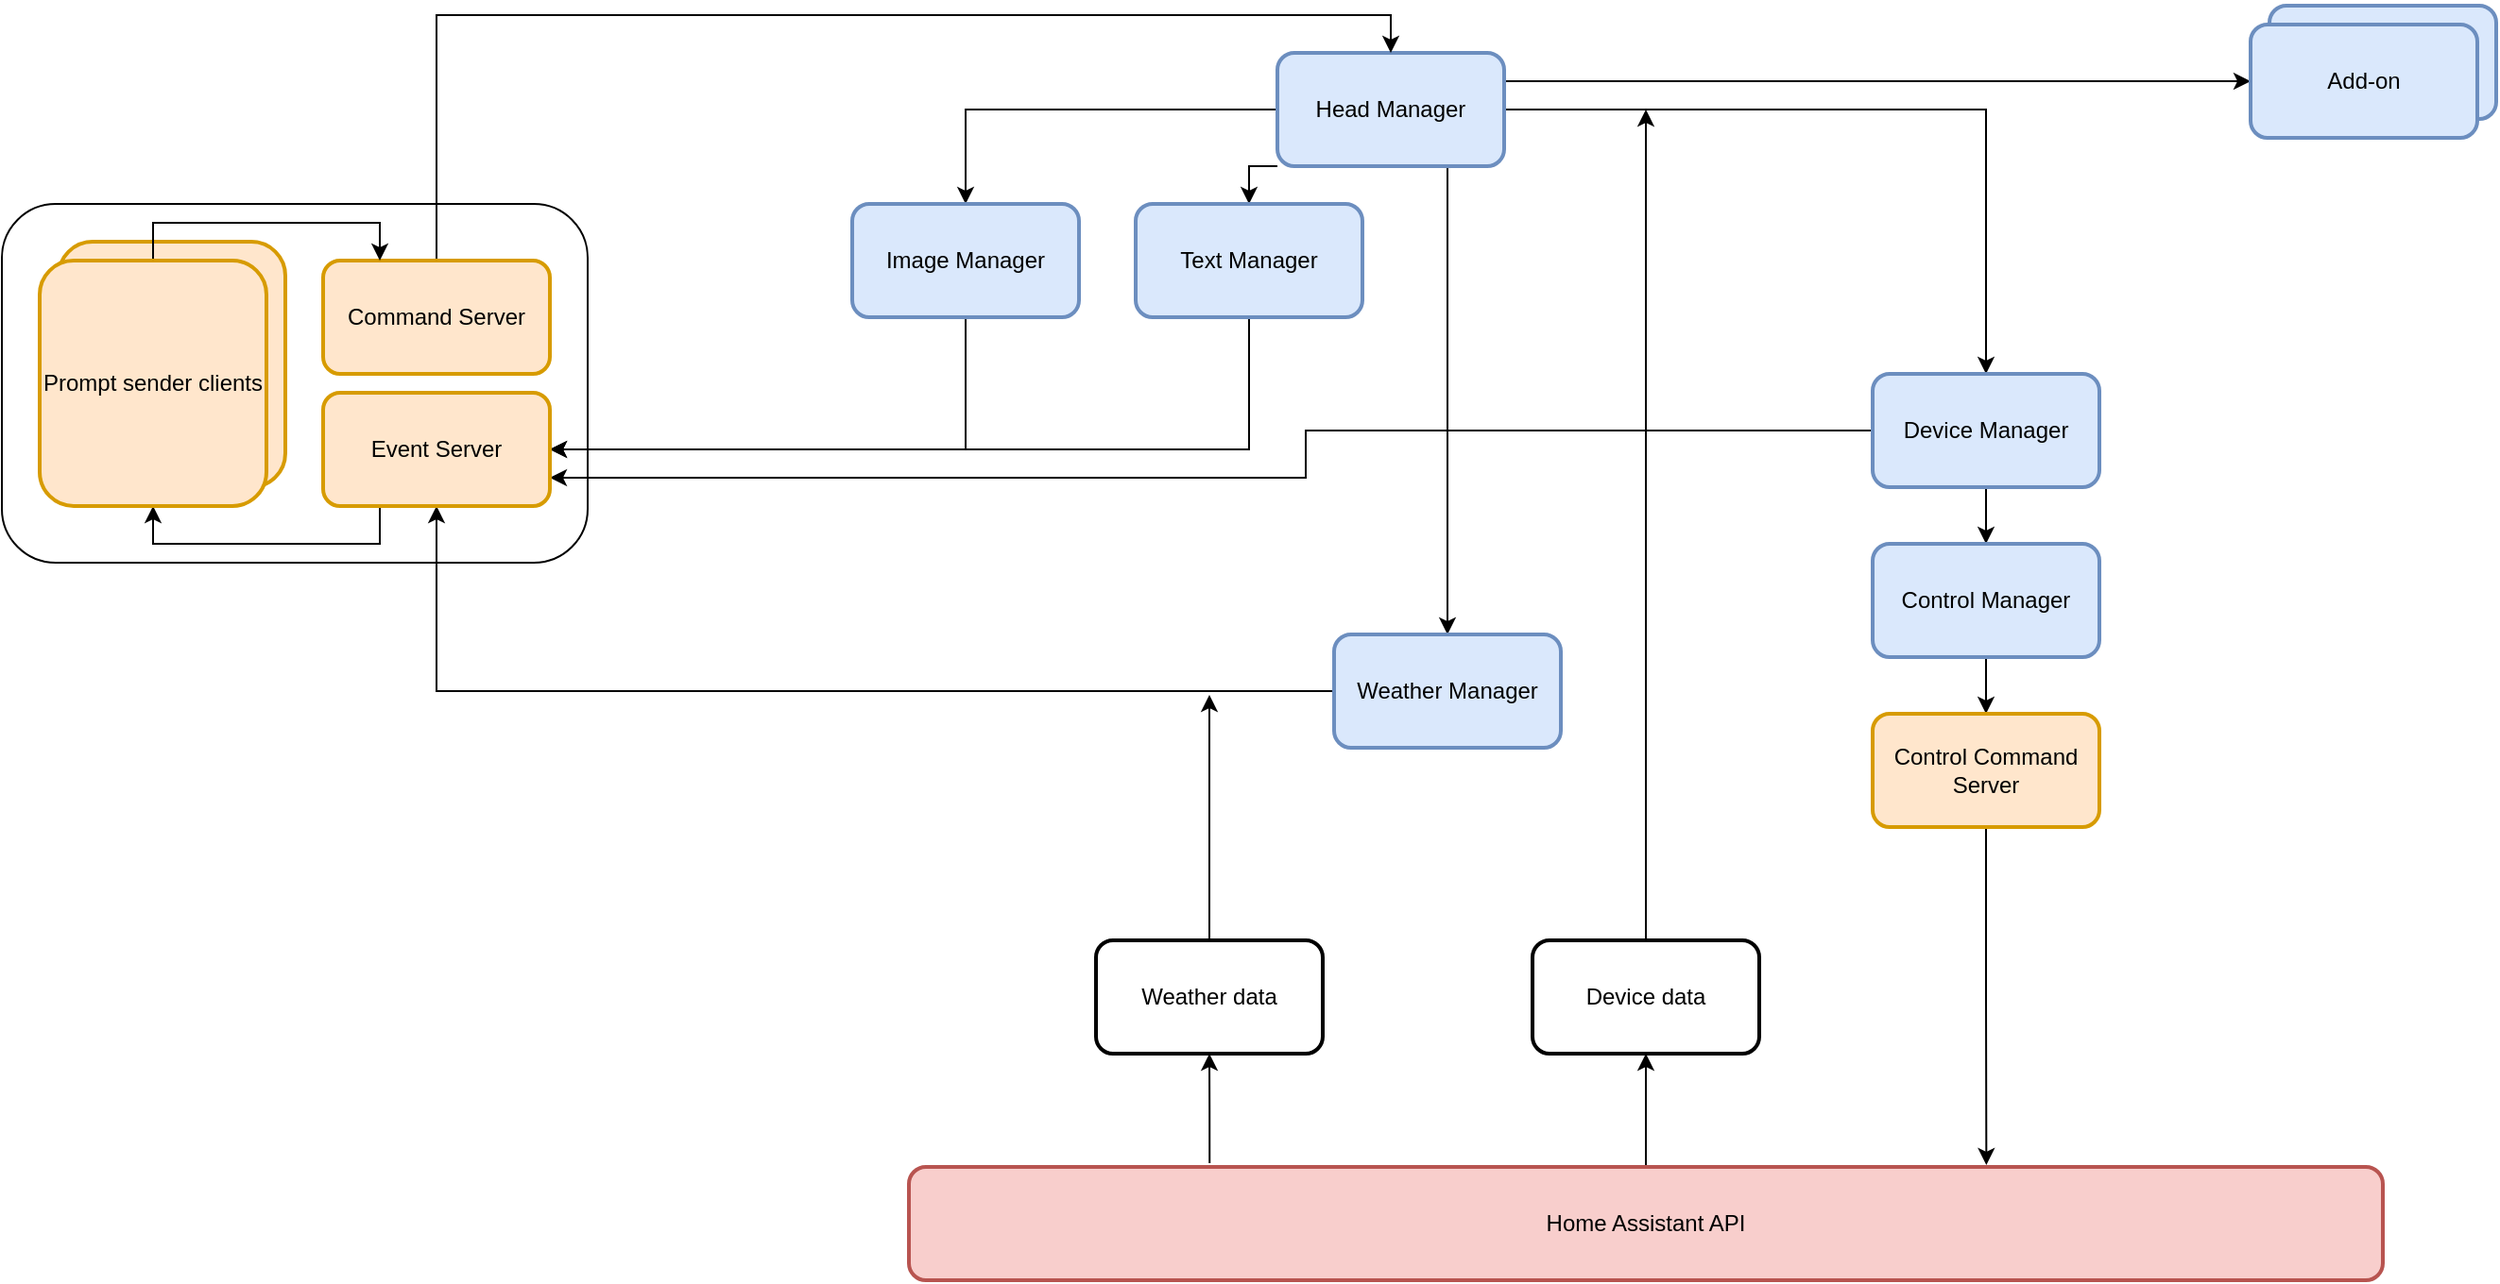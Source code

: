 <mxfile version="22.0.4" type="github">
  <diagram name="Page-1" id="LYBFIsU-nTZuqxGPaN_8">
    <mxGraphModel dx="2284" dy="758" grid="1" gridSize="10" guides="1" tooltips="1" connect="1" arrows="1" fold="1" page="1" pageScale="1" pageWidth="850" pageHeight="1100" math="0" shadow="0">
      <root>
        <mxCell id="0" />
        <mxCell id="1" parent="0" />
        <mxCell id="9oKlaIfxjrkKxlZmhl9W-42" value="" style="rounded=1;whiteSpace=wrap;html=1;" vertex="1" parent="1">
          <mxGeometry x="-370" y="130" width="310" height="190" as="geometry" />
        </mxCell>
        <mxCell id="9oKlaIfxjrkKxlZmhl9W-49" value="" style="rounded=1;whiteSpace=wrap;html=1;fillColor=#ffe6cc;strokeColor=#d79b00;strokeWidth=2;" vertex="1" parent="1">
          <mxGeometry x="-340" y="150" width="120" height="130" as="geometry" />
        </mxCell>
        <mxCell id="9oKlaIfxjrkKxlZmhl9W-27" style="edgeStyle=orthogonalEdgeStyle;rounded=0;orthogonalLoop=1;jettySize=auto;html=1;exitX=0;exitY=0.5;exitDx=0;exitDy=0;entryX=0.5;entryY=0;entryDx=0;entryDy=0;" edge="1" parent="1" source="9oKlaIfxjrkKxlZmhl9W-1" target="9oKlaIfxjrkKxlZmhl9W-25">
          <mxGeometry relative="1" as="geometry" />
        </mxCell>
        <mxCell id="9oKlaIfxjrkKxlZmhl9W-28" style="edgeStyle=orthogonalEdgeStyle;rounded=0;orthogonalLoop=1;jettySize=auto;html=1;exitX=0;exitY=1;exitDx=0;exitDy=0;entryX=0.5;entryY=0;entryDx=0;entryDy=0;" edge="1" parent="1" source="9oKlaIfxjrkKxlZmhl9W-1" target="9oKlaIfxjrkKxlZmhl9W-4">
          <mxGeometry relative="1" as="geometry" />
        </mxCell>
        <mxCell id="9oKlaIfxjrkKxlZmhl9W-30" style="edgeStyle=orthogonalEdgeStyle;rounded=0;orthogonalLoop=1;jettySize=auto;html=1;exitX=1;exitY=0.5;exitDx=0;exitDy=0;entryX=0.5;entryY=0;entryDx=0;entryDy=0;" edge="1" parent="1" source="9oKlaIfxjrkKxlZmhl9W-1" target="9oKlaIfxjrkKxlZmhl9W-20">
          <mxGeometry relative="1" as="geometry" />
        </mxCell>
        <mxCell id="9oKlaIfxjrkKxlZmhl9W-35" style="edgeStyle=orthogonalEdgeStyle;rounded=0;orthogonalLoop=1;jettySize=auto;html=1;exitX=1;exitY=0.25;exitDx=0;exitDy=0;entryX=0;entryY=0.5;entryDx=0;entryDy=0;" edge="1" parent="1" source="9oKlaIfxjrkKxlZmhl9W-1" target="9oKlaIfxjrkKxlZmhl9W-33">
          <mxGeometry relative="1" as="geometry" />
        </mxCell>
        <mxCell id="9oKlaIfxjrkKxlZmhl9W-66" style="edgeStyle=orthogonalEdgeStyle;rounded=0;orthogonalLoop=1;jettySize=auto;html=1;exitX=0.75;exitY=1;exitDx=0;exitDy=0;entryX=0.5;entryY=0;entryDx=0;entryDy=0;" edge="1" parent="1" source="9oKlaIfxjrkKxlZmhl9W-1" target="9oKlaIfxjrkKxlZmhl9W-22">
          <mxGeometry relative="1" as="geometry" />
        </mxCell>
        <mxCell id="9oKlaIfxjrkKxlZmhl9W-1" value="Head Manager" style="rounded=1;whiteSpace=wrap;html=1;fillColor=#dae8fc;strokeColor=#6c8ebf;strokeWidth=2;" vertex="1" parent="1">
          <mxGeometry x="305" y="50" width="120" height="60" as="geometry" />
        </mxCell>
        <mxCell id="9oKlaIfxjrkKxlZmhl9W-45" style="edgeStyle=orthogonalEdgeStyle;rounded=0;orthogonalLoop=1;jettySize=auto;html=1;exitX=0.5;exitY=1;exitDx=0;exitDy=0;entryX=1;entryY=0.5;entryDx=0;entryDy=0;" edge="1" parent="1" source="9oKlaIfxjrkKxlZmhl9W-4" target="9oKlaIfxjrkKxlZmhl9W-39">
          <mxGeometry relative="1" as="geometry" />
        </mxCell>
        <mxCell id="9oKlaIfxjrkKxlZmhl9W-4" value="Text Manager" style="rounded=1;whiteSpace=wrap;html=1;fillColor=#dae8fc;strokeColor=#6c8ebf;strokeWidth=2;" vertex="1" parent="1">
          <mxGeometry x="230" y="130" width="120" height="60" as="geometry" />
        </mxCell>
        <mxCell id="9oKlaIfxjrkKxlZmhl9W-85" style="edgeStyle=orthogonalEdgeStyle;rounded=0;orthogonalLoop=1;jettySize=auto;html=1;exitX=0.5;exitY=1;exitDx=0;exitDy=0;entryX=0.5;entryY=0;entryDx=0;entryDy=0;" edge="1" parent="1" source="9oKlaIfxjrkKxlZmhl9W-20" target="9oKlaIfxjrkKxlZmhl9W-47">
          <mxGeometry relative="1" as="geometry" />
        </mxCell>
        <mxCell id="9oKlaIfxjrkKxlZmhl9W-88" style="edgeStyle=orthogonalEdgeStyle;rounded=0;orthogonalLoop=1;jettySize=auto;html=1;exitX=0;exitY=0.5;exitDx=0;exitDy=0;entryX=1;entryY=0.75;entryDx=0;entryDy=0;" edge="1" parent="1" source="9oKlaIfxjrkKxlZmhl9W-20" target="9oKlaIfxjrkKxlZmhl9W-39">
          <mxGeometry relative="1" as="geometry">
            <Array as="points">
              <mxPoint x="320" y="250" />
              <mxPoint x="320" y="275" />
            </Array>
          </mxGeometry>
        </mxCell>
        <mxCell id="9oKlaIfxjrkKxlZmhl9W-20" value="Device Manager" style="rounded=1;whiteSpace=wrap;html=1;fillColor=#dae8fc;strokeColor=#6c8ebf;strokeWidth=2;" vertex="1" parent="1">
          <mxGeometry x="620" y="220" width="120" height="60" as="geometry" />
        </mxCell>
        <mxCell id="9oKlaIfxjrkKxlZmhl9W-69" style="edgeStyle=orthogonalEdgeStyle;rounded=0;orthogonalLoop=1;jettySize=auto;html=1;exitX=0;exitY=0.5;exitDx=0;exitDy=0;entryX=0.5;entryY=1;entryDx=0;entryDy=0;" edge="1" parent="1" source="9oKlaIfxjrkKxlZmhl9W-22" target="9oKlaIfxjrkKxlZmhl9W-39">
          <mxGeometry relative="1" as="geometry" />
        </mxCell>
        <mxCell id="9oKlaIfxjrkKxlZmhl9W-22" value="Weather Manager" style="rounded=1;whiteSpace=wrap;html=1;fillColor=#dae8fc;strokeColor=#6c8ebf;strokeWidth=2;" vertex="1" parent="1">
          <mxGeometry x="335" y="358" width="120" height="60" as="geometry" />
        </mxCell>
        <mxCell id="9oKlaIfxjrkKxlZmhl9W-44" style="edgeStyle=orthogonalEdgeStyle;rounded=0;orthogonalLoop=1;jettySize=auto;html=1;exitX=0.5;exitY=1;exitDx=0;exitDy=0;entryX=1;entryY=0.5;entryDx=0;entryDy=0;" edge="1" parent="1" source="9oKlaIfxjrkKxlZmhl9W-25" target="9oKlaIfxjrkKxlZmhl9W-39">
          <mxGeometry relative="1" as="geometry" />
        </mxCell>
        <mxCell id="9oKlaIfxjrkKxlZmhl9W-25" value="Image Manager" style="rounded=1;whiteSpace=wrap;html=1;fillColor=#dae8fc;strokeColor=#6c8ebf;strokeWidth=2;" vertex="1" parent="1">
          <mxGeometry x="80" y="130" width="120" height="60" as="geometry" />
        </mxCell>
        <mxCell id="9oKlaIfxjrkKxlZmhl9W-32" value="" style="rounded=1;whiteSpace=wrap;html=1;fillColor=#dae8fc;strokeColor=#6c8ebf;strokeWidth=2;" vertex="1" parent="1">
          <mxGeometry x="830" y="25" width="120" height="60" as="geometry" />
        </mxCell>
        <mxCell id="9oKlaIfxjrkKxlZmhl9W-33" value="Add-on" style="rounded=1;whiteSpace=wrap;html=1;fillColor=#dae8fc;strokeColor=#6c8ebf;strokeWidth=2;" vertex="1" parent="1">
          <mxGeometry x="820" y="35" width="120" height="60" as="geometry" />
        </mxCell>
        <mxCell id="9oKlaIfxjrkKxlZmhl9W-43" style="edgeStyle=orthogonalEdgeStyle;rounded=0;orthogonalLoop=1;jettySize=auto;html=1;exitX=0.5;exitY=0;exitDx=0;exitDy=0;entryX=0.5;entryY=0;entryDx=0;entryDy=0;" edge="1" parent="1" source="9oKlaIfxjrkKxlZmhl9W-38" target="9oKlaIfxjrkKxlZmhl9W-1">
          <mxGeometry relative="1" as="geometry" />
        </mxCell>
        <mxCell id="9oKlaIfxjrkKxlZmhl9W-38" value="Command Server" style="rounded=1;whiteSpace=wrap;html=1;fillColor=#ffe6cc;strokeColor=#d79b00;strokeWidth=2;" vertex="1" parent="1">
          <mxGeometry x="-200" y="160" width="120" height="60" as="geometry" />
        </mxCell>
        <mxCell id="9oKlaIfxjrkKxlZmhl9W-59" style="edgeStyle=orthogonalEdgeStyle;rounded=0;orthogonalLoop=1;jettySize=auto;html=1;exitX=0.25;exitY=1;exitDx=0;exitDy=0;entryX=0.5;entryY=1;entryDx=0;entryDy=0;" edge="1" parent="1" source="9oKlaIfxjrkKxlZmhl9W-39" target="9oKlaIfxjrkKxlZmhl9W-48">
          <mxGeometry relative="1" as="geometry" />
        </mxCell>
        <mxCell id="9oKlaIfxjrkKxlZmhl9W-39" value="Event Server" style="rounded=1;whiteSpace=wrap;html=1;fillColor=#ffe6cc;strokeColor=#d79b00;strokeWidth=2;" vertex="1" parent="1">
          <mxGeometry x="-200" y="230" width="120" height="60" as="geometry" />
        </mxCell>
        <mxCell id="9oKlaIfxjrkKxlZmhl9W-90" style="edgeStyle=orthogonalEdgeStyle;rounded=0;orthogonalLoop=1;jettySize=auto;html=1;exitX=0.5;exitY=1;exitDx=0;exitDy=0;entryX=0.5;entryY=0;entryDx=0;entryDy=0;" edge="1" parent="1" source="9oKlaIfxjrkKxlZmhl9W-47" target="9oKlaIfxjrkKxlZmhl9W-89">
          <mxGeometry relative="1" as="geometry" />
        </mxCell>
        <mxCell id="9oKlaIfxjrkKxlZmhl9W-47" value="Control Manager" style="rounded=1;whiteSpace=wrap;html=1;fillColor=#dae8fc;strokeColor=#6c8ebf;strokeWidth=2;" vertex="1" parent="1">
          <mxGeometry x="620" y="310" width="120" height="60" as="geometry" />
        </mxCell>
        <mxCell id="9oKlaIfxjrkKxlZmhl9W-57" style="edgeStyle=orthogonalEdgeStyle;rounded=0;orthogonalLoop=1;jettySize=auto;html=1;exitX=0.5;exitY=0;exitDx=0;exitDy=0;entryX=0.25;entryY=0;entryDx=0;entryDy=0;" edge="1" parent="1" source="9oKlaIfxjrkKxlZmhl9W-48" target="9oKlaIfxjrkKxlZmhl9W-38">
          <mxGeometry relative="1" as="geometry" />
        </mxCell>
        <mxCell id="9oKlaIfxjrkKxlZmhl9W-48" value="Prompt sender clients" style="rounded=1;whiteSpace=wrap;html=1;fillColor=#ffe6cc;strokeColor=#d79b00;strokeWidth=2;" vertex="1" parent="1">
          <mxGeometry x="-350" y="160" width="120" height="130" as="geometry" />
        </mxCell>
        <mxCell id="9oKlaIfxjrkKxlZmhl9W-82" style="edgeStyle=orthogonalEdgeStyle;rounded=0;orthogonalLoop=1;jettySize=auto;html=1;exitX=0.5;exitY=0;exitDx=0;exitDy=0;" edge="1" parent="1" source="9oKlaIfxjrkKxlZmhl9W-74" target="9oKlaIfxjrkKxlZmhl9W-81">
          <mxGeometry relative="1" as="geometry" />
        </mxCell>
        <mxCell id="9oKlaIfxjrkKxlZmhl9W-74" value="Home Assistant API" style="rounded=1;whiteSpace=wrap;html=1;strokeWidth=2;fillColor=#f8cecc;strokeColor=#b85450;" vertex="1" parent="1">
          <mxGeometry x="110" y="640" width="780" height="60" as="geometry" />
        </mxCell>
        <mxCell id="9oKlaIfxjrkKxlZmhl9W-80" style="edgeStyle=orthogonalEdgeStyle;rounded=0;orthogonalLoop=1;jettySize=auto;html=1;exitX=0.5;exitY=0;exitDx=0;exitDy=0;" edge="1" parent="1" source="9oKlaIfxjrkKxlZmhl9W-77">
          <mxGeometry relative="1" as="geometry">
            <mxPoint x="269" y="390" as="targetPoint" />
          </mxGeometry>
        </mxCell>
        <mxCell id="9oKlaIfxjrkKxlZmhl9W-77" value="Weather data" style="rounded=1;whiteSpace=wrap;html=1;strokeWidth=2;fillColor=#ffffff;" vertex="1" parent="1">
          <mxGeometry x="209" y="520" width="120" height="60" as="geometry" />
        </mxCell>
        <mxCell id="9oKlaIfxjrkKxlZmhl9W-79" style="edgeStyle=orthogonalEdgeStyle;rounded=0;orthogonalLoop=1;jettySize=auto;html=1;exitX=0.204;exitY=-0.033;exitDx=0;exitDy=0;entryX=0.5;entryY=1;entryDx=0;entryDy=0;exitPerimeter=0;" edge="1" parent="1" source="9oKlaIfxjrkKxlZmhl9W-74" target="9oKlaIfxjrkKxlZmhl9W-77">
          <mxGeometry relative="1" as="geometry" />
        </mxCell>
        <mxCell id="9oKlaIfxjrkKxlZmhl9W-83" style="edgeStyle=orthogonalEdgeStyle;rounded=0;orthogonalLoop=1;jettySize=auto;html=1;exitX=0.5;exitY=0;exitDx=0;exitDy=0;" edge="1" parent="1" source="9oKlaIfxjrkKxlZmhl9W-81">
          <mxGeometry relative="1" as="geometry">
            <mxPoint x="500" y="80" as="targetPoint" />
          </mxGeometry>
        </mxCell>
        <mxCell id="9oKlaIfxjrkKxlZmhl9W-81" value="Device data" style="rounded=1;whiteSpace=wrap;html=1;strokeWidth=2;fillColor=#ffffff;" vertex="1" parent="1">
          <mxGeometry x="440" y="520" width="120" height="60" as="geometry" />
        </mxCell>
        <mxCell id="9oKlaIfxjrkKxlZmhl9W-84" style="edgeStyle=orthogonalEdgeStyle;rounded=0;orthogonalLoop=1;jettySize=auto;html=1;exitX=0.5;exitY=1;exitDx=0;exitDy=0;entryX=0.731;entryY=-0.017;entryDx=0;entryDy=0;entryPerimeter=0;" edge="1" parent="1" source="9oKlaIfxjrkKxlZmhl9W-89" target="9oKlaIfxjrkKxlZmhl9W-74">
          <mxGeometry relative="1" as="geometry" />
        </mxCell>
        <mxCell id="9oKlaIfxjrkKxlZmhl9W-89" value="Control Command Server" style="rounded=1;whiteSpace=wrap;html=1;fillColor=#ffe6cc;strokeColor=#d79b00;strokeWidth=2;" vertex="1" parent="1">
          <mxGeometry x="620" y="400" width="120" height="60" as="geometry" />
        </mxCell>
      </root>
    </mxGraphModel>
  </diagram>
</mxfile>
